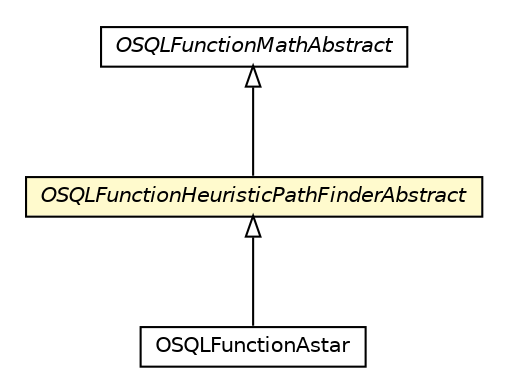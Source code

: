 #!/usr/local/bin/dot
#
# Class diagram 
# Generated by UMLGraph version R5_6-24-gf6e263 (http://www.umlgraph.org/)
#

digraph G {
	edge [fontname="Helvetica",fontsize=10,labelfontname="Helvetica",labelfontsize=10];
	node [fontname="Helvetica",fontsize=10,shape=plaintext];
	nodesep=0.25;
	ranksep=0.5;
	// com.orientechnologies.orient.core.sql.functions.math.OSQLFunctionMathAbstract
	c5894977 [label=<<table title="com.orientechnologies.orient.core.sql.functions.math.OSQLFunctionMathAbstract" border="0" cellborder="1" cellspacing="0" cellpadding="2" port="p" href="../math/OSQLFunctionMathAbstract.html">
		<tr><td><table border="0" cellspacing="0" cellpadding="1">
<tr><td align="center" balign="center"><font face="Helvetica-Oblique"> OSQLFunctionMathAbstract </font></td></tr>
		</table></td></tr>
		</table>>, URL="../math/OSQLFunctionMathAbstract.html", fontname="Helvetica", fontcolor="black", fontsize=10.0];
	// com.orientechnologies.orient.core.sql.functions.graph.OSQLFunctionAstar
	c5894990 [label=<<table title="com.orientechnologies.orient.core.sql.functions.graph.OSQLFunctionAstar" border="0" cellborder="1" cellspacing="0" cellpadding="2" port="p" href="./OSQLFunctionAstar.html">
		<tr><td><table border="0" cellspacing="0" cellpadding="1">
<tr><td align="center" balign="center"> OSQLFunctionAstar </td></tr>
		</table></td></tr>
		</table>>, URL="./OSQLFunctionAstar.html", fontname="Helvetica", fontcolor="black", fontsize=10.0];
	// com.orientechnologies.orient.core.sql.functions.graph.OSQLFunctionHeuristicPathFinderAbstract
	c5894993 [label=<<table title="com.orientechnologies.orient.core.sql.functions.graph.OSQLFunctionHeuristicPathFinderAbstract" border="0" cellborder="1" cellspacing="0" cellpadding="2" port="p" bgcolor="lemonChiffon" href="./OSQLFunctionHeuristicPathFinderAbstract.html">
		<tr><td><table border="0" cellspacing="0" cellpadding="1">
<tr><td align="center" balign="center"><font face="Helvetica-Oblique"> OSQLFunctionHeuristicPathFinderAbstract </font></td></tr>
		</table></td></tr>
		</table>>, URL="./OSQLFunctionHeuristicPathFinderAbstract.html", fontname="Helvetica", fontcolor="black", fontsize=10.0];
	//com.orientechnologies.orient.core.sql.functions.graph.OSQLFunctionAstar extends com.orientechnologies.orient.core.sql.functions.graph.OSQLFunctionHeuristicPathFinderAbstract
	c5894993:p -> c5894990:p [dir=back,arrowtail=empty];
	//com.orientechnologies.orient.core.sql.functions.graph.OSQLFunctionHeuristicPathFinderAbstract extends com.orientechnologies.orient.core.sql.functions.math.OSQLFunctionMathAbstract
	c5894977:p -> c5894993:p [dir=back,arrowtail=empty];
}

